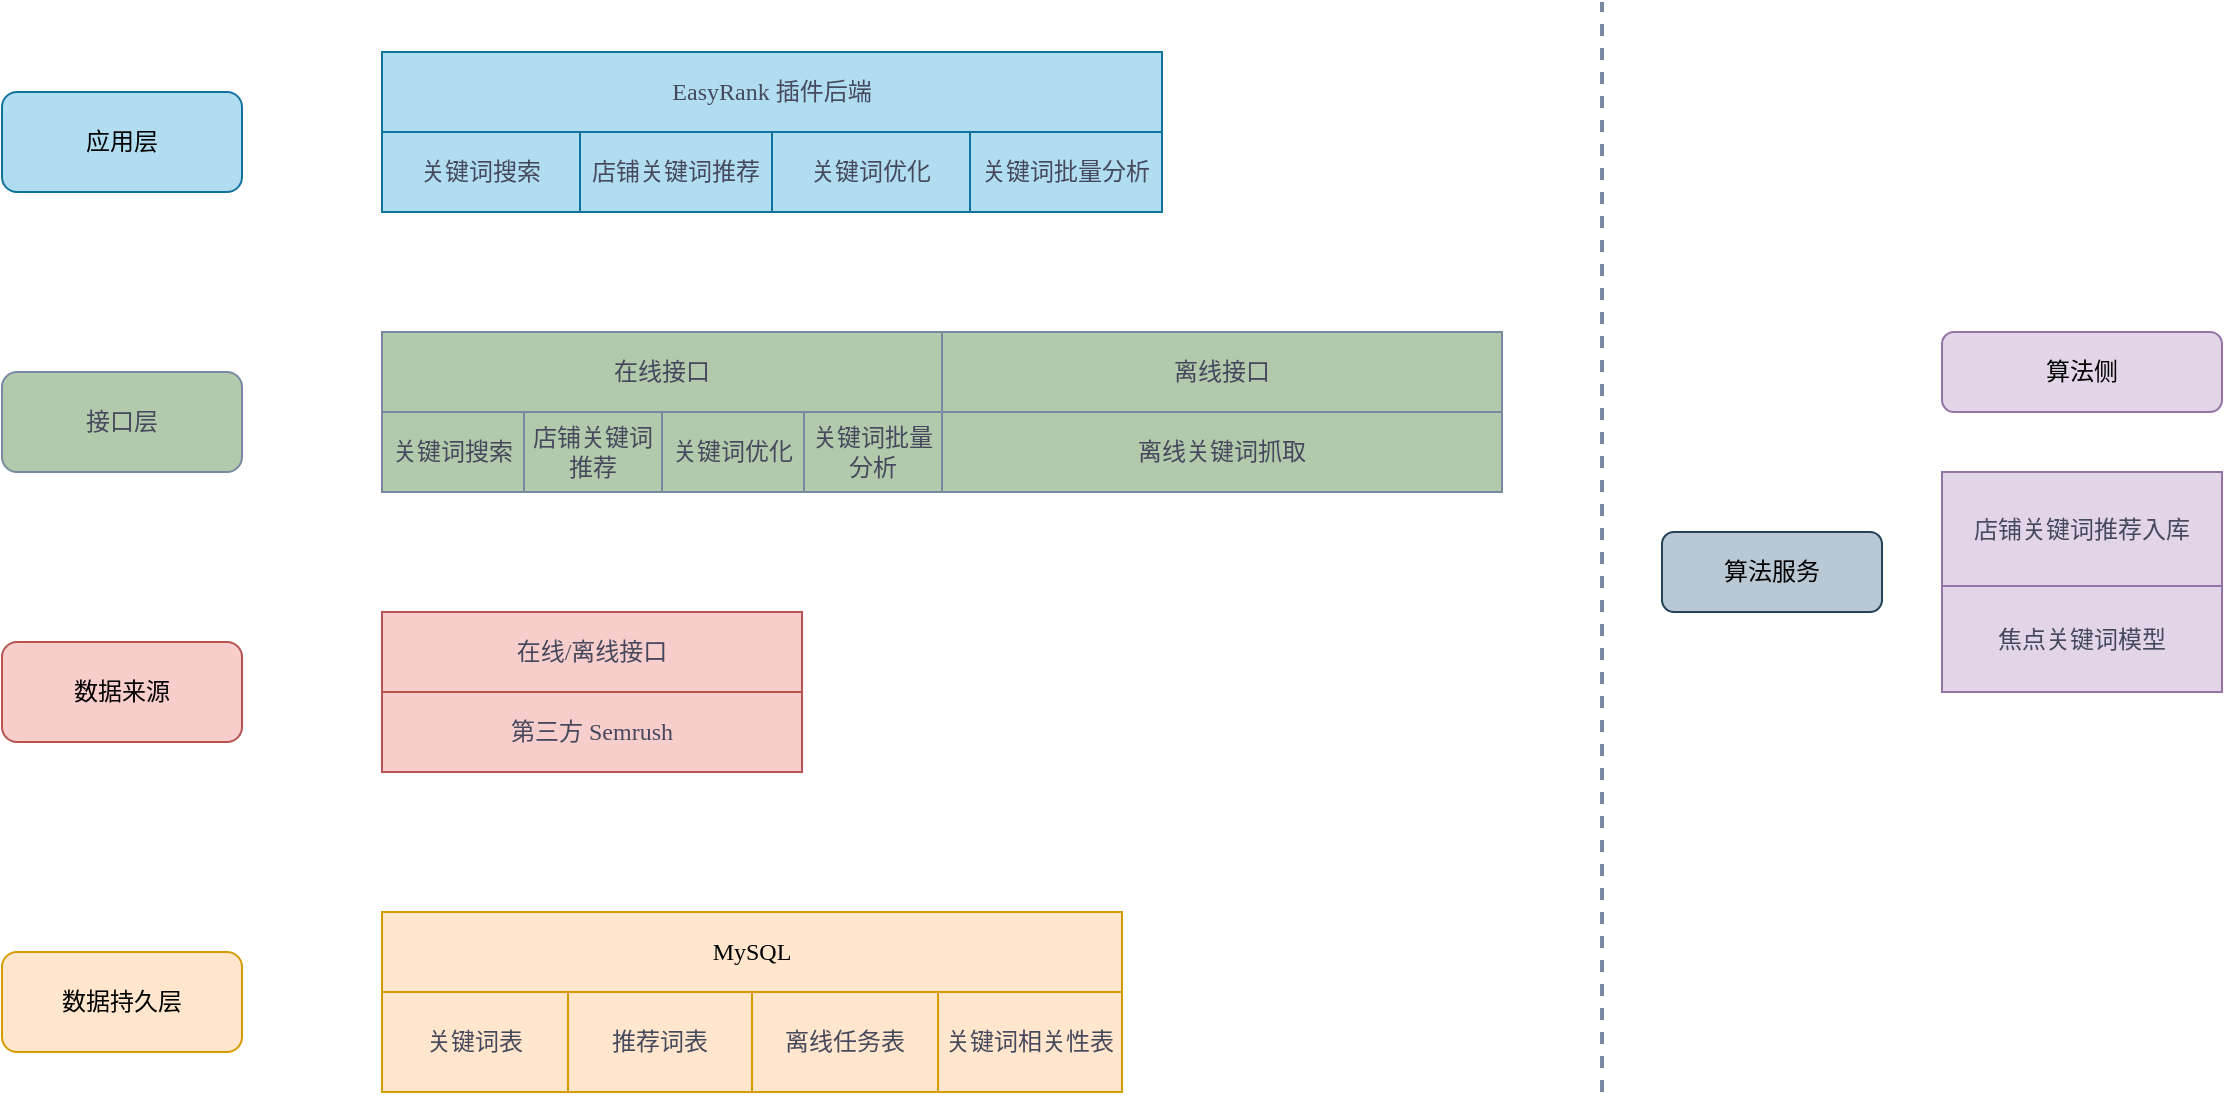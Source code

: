 <mxfile version="20.6.2" type="github">
  <diagram id="ftX5vsrwvJM81SVWKjm6" name="第 1 页">
    <mxGraphModel dx="1198" dy="1881" grid="1" gridSize="10" guides="1" tooltips="1" connect="1" arrows="1" fold="1" page="1" pageScale="1" pageWidth="827" pageHeight="1169" math="0" shadow="0">
      <root>
        <mxCell id="0" />
        <mxCell id="1" parent="0" />
        <mxCell id="Pxc17emsusxqT098yUgU-1" value="数据持久层" style="rounded=1;whiteSpace=wrap;html=1;fillColor=#ffe6cc;strokeColor=#d79b00;fontFamily=Comic Sans MS;fontSize=12;" vertex="1" parent="1">
          <mxGeometry x="70" y="410" width="120" height="50" as="geometry" />
        </mxCell>
        <mxCell id="Pxc17emsusxqT098yUgU-3" value="" style="shape=table;startSize=0;container=1;collapsible=0;childLayout=tableLayout;strokeColor=#d79b00;fillColor=#ffe6cc;comic=0;fontFamily=Comic Sans MS;fontSize=12;" vertex="1" parent="1">
          <mxGeometry x="260" y="430" width="370" height="50" as="geometry" />
        </mxCell>
        <mxCell id="Pxc17emsusxqT098yUgU-4" value="" style="shape=tableRow;horizontal=0;startSize=0;swimlaneHead=0;swimlaneBody=0;top=0;left=0;bottom=0;right=0;collapsible=0;dropTarget=0;fillColor=none;points=[[0,0.5],[1,0.5]];portConstraint=eastwest;strokeColor=#788AA3;fontColor=#46495D;fontFamily=Comic Sans MS;fontSize=12;" vertex="1" parent="Pxc17emsusxqT098yUgU-3">
          <mxGeometry width="370" height="50" as="geometry" />
        </mxCell>
        <mxCell id="Pxc17emsusxqT098yUgU-5" value="关键词表" style="shape=partialRectangle;html=1;whiteSpace=wrap;connectable=0;overflow=hidden;fillColor=none;top=0;left=0;bottom=0;right=0;pointerEvents=1;strokeColor=#788AA3;fontColor=#46495D;fontFamily=Comic Sans MS;fontSize=12;" vertex="1" parent="Pxc17emsusxqT098yUgU-4">
          <mxGeometry width="93" height="50" as="geometry">
            <mxRectangle width="93" height="50" as="alternateBounds" />
          </mxGeometry>
        </mxCell>
        <mxCell id="Pxc17emsusxqT098yUgU-6" value="推荐词表" style="shape=partialRectangle;html=1;whiteSpace=wrap;connectable=0;overflow=hidden;fillColor=none;top=0;left=0;bottom=0;right=0;pointerEvents=1;strokeColor=#788AA3;fontColor=#46495D;fontFamily=Comic Sans MS;fontSize=12;" vertex="1" parent="Pxc17emsusxqT098yUgU-4">
          <mxGeometry x="93" width="92" height="50" as="geometry">
            <mxRectangle width="92" height="50" as="alternateBounds" />
          </mxGeometry>
        </mxCell>
        <mxCell id="Pxc17emsusxqT098yUgU-7" value="离线任务表" style="shape=partialRectangle;html=1;whiteSpace=wrap;connectable=0;overflow=hidden;fillColor=none;top=0;left=0;bottom=0;right=0;pointerEvents=1;strokeColor=#788AA3;fontColor=#46495D;fontFamily=Comic Sans MS;fontSize=12;" vertex="1" parent="Pxc17emsusxqT098yUgU-4">
          <mxGeometry x="185" width="93" height="50" as="geometry">
            <mxRectangle width="93" height="50" as="alternateBounds" />
          </mxGeometry>
        </mxCell>
        <mxCell id="Pxc17emsusxqT098yUgU-8" value="关键词相关性表" style="shape=partialRectangle;html=1;whiteSpace=wrap;connectable=0;overflow=hidden;fillColor=none;top=0;left=0;bottom=0;right=0;pointerEvents=1;strokeColor=#788AA3;fontColor=#46495D;fontFamily=Comic Sans MS;fontSize=12;" vertex="1" parent="Pxc17emsusxqT098yUgU-4">
          <mxGeometry x="278" width="92" height="50" as="geometry">
            <mxRectangle width="92" height="50" as="alternateBounds" />
          </mxGeometry>
        </mxCell>
        <mxCell id="Pxc17emsusxqT098yUgU-20" value="&lt;span style=&quot;font-size: 12px;&quot;&gt;MySQL&lt;/span&gt;" style="rounded=0;whiteSpace=wrap;html=1;comic=0;strokeColor=#d79b00;fillColor=#ffe6cc;fontFamily=Comic Sans MS;fontSize=12;" vertex="1" parent="1">
          <mxGeometry x="260" y="390" width="370" height="40" as="geometry" />
        </mxCell>
        <mxCell id="Pxc17emsusxqT098yUgU-21" value="数据来源" style="rounded=1;whiteSpace=wrap;html=1;fillColor=#f8cecc;strokeColor=#b85450;fontFamily=Comic Sans MS;fontSize=12;" vertex="1" parent="1">
          <mxGeometry x="70" y="255" width="120" height="50" as="geometry" />
        </mxCell>
        <mxCell id="Pxc17emsusxqT098yUgU-24" value="" style="shape=table;startSize=0;container=1;collapsible=0;childLayout=tableLayout;comic=0;strokeColor=#b85450;fillColor=#f8cecc;fontFamily=Comic Sans MS;fontSize=12;" vertex="1" parent="1">
          <mxGeometry x="260" y="240" width="210" height="80" as="geometry" />
        </mxCell>
        <mxCell id="Pxc17emsusxqT098yUgU-25" value="" style="shape=tableRow;horizontal=0;startSize=0;swimlaneHead=0;swimlaneBody=0;top=0;left=0;bottom=0;right=0;collapsible=0;dropTarget=0;fillColor=none;points=[[0,0.5],[1,0.5]];portConstraint=eastwest;comic=0;strokeColor=#788AA3;fontColor=#46495D;fontFamily=Comic Sans MS;fontSize=12;" vertex="1" parent="Pxc17emsusxqT098yUgU-24">
          <mxGeometry width="210" height="40" as="geometry" />
        </mxCell>
        <mxCell id="Pxc17emsusxqT098yUgU-26" value="在线/离线接口" style="shape=partialRectangle;html=1;whiteSpace=wrap;connectable=0;overflow=hidden;fillColor=none;top=0;left=0;bottom=0;right=0;pointerEvents=1;comic=0;strokeColor=#788AA3;fontColor=#46495D;fontFamily=Comic Sans MS;fontSize=12;" vertex="1" parent="Pxc17emsusxqT098yUgU-25">
          <mxGeometry width="210" height="40" as="geometry">
            <mxRectangle width="210" height="40" as="alternateBounds" />
          </mxGeometry>
        </mxCell>
        <mxCell id="Pxc17emsusxqT098yUgU-27" value="" style="shape=tableRow;horizontal=0;startSize=0;swimlaneHead=0;swimlaneBody=0;top=0;left=0;bottom=0;right=0;collapsible=0;dropTarget=0;fillColor=none;points=[[0,0.5],[1,0.5]];portConstraint=eastwest;comic=0;strokeColor=#788AA3;fontColor=#46495D;fontFamily=Comic Sans MS;fontSize=12;" vertex="1" parent="Pxc17emsusxqT098yUgU-24">
          <mxGeometry y="40" width="210" height="40" as="geometry" />
        </mxCell>
        <mxCell id="Pxc17emsusxqT098yUgU-28" value="第三方 Semrush" style="shape=partialRectangle;html=1;whiteSpace=wrap;connectable=0;overflow=hidden;fillColor=none;top=0;left=0;bottom=0;right=0;pointerEvents=1;comic=0;strokeColor=#788AA3;fontColor=#46495D;fontFamily=Comic Sans MS;fontSize=12;" vertex="1" parent="Pxc17emsusxqT098yUgU-27">
          <mxGeometry width="210" height="40" as="geometry">
            <mxRectangle width="210" height="40" as="alternateBounds" />
          </mxGeometry>
        </mxCell>
        <mxCell id="Pxc17emsusxqT098yUgU-29" value="接口层" style="rounded=1;whiteSpace=wrap;html=1;fillColor=#B2C9AB;strokeColor=#788AA3;fontColor=#46495D;fontFamily=Comic Sans MS;fontSize=12;" vertex="1" parent="1">
          <mxGeometry x="70" y="120" width="120" height="50" as="geometry" />
        </mxCell>
        <mxCell id="Pxc17emsusxqT098yUgU-34" value="" style="shape=table;startSize=0;container=1;collapsible=0;childLayout=tableLayout;comic=0;strokeColor=#788AA3;fontColor=#46495D;fillColor=#B2C9AB;fontFamily=Comic Sans MS;fontSize=12;" vertex="1" parent="1">
          <mxGeometry x="260" y="100" width="560" height="40" as="geometry" />
        </mxCell>
        <mxCell id="Pxc17emsusxqT098yUgU-35" value="" style="shape=tableRow;horizontal=0;startSize=0;swimlaneHead=0;swimlaneBody=0;top=0;left=0;bottom=0;right=0;collapsible=0;dropTarget=0;fillColor=none;points=[[0,0.5],[1,0.5]];portConstraint=eastwest;comic=0;strokeColor=#788AA3;fontColor=#46495D;fontFamily=Comic Sans MS;fontSize=12;" vertex="1" parent="Pxc17emsusxqT098yUgU-34">
          <mxGeometry width="560" height="40" as="geometry" />
        </mxCell>
        <mxCell id="Pxc17emsusxqT098yUgU-36" value="在线接口" style="shape=partialRectangle;html=1;whiteSpace=wrap;connectable=0;overflow=hidden;fillColor=none;top=0;left=0;bottom=0;right=0;pointerEvents=1;comic=0;strokeColor=#788AA3;fontColor=#46495D;fontFamily=Comic Sans MS;fontSize=12;" vertex="1" parent="Pxc17emsusxqT098yUgU-35">
          <mxGeometry width="280" height="40" as="geometry">
            <mxRectangle width="280" height="40" as="alternateBounds" />
          </mxGeometry>
        </mxCell>
        <mxCell id="Pxc17emsusxqT098yUgU-37" value="离线接口" style="shape=partialRectangle;html=1;whiteSpace=wrap;connectable=0;overflow=hidden;fillColor=none;top=0;left=0;bottom=0;right=0;pointerEvents=1;comic=0;strokeColor=#788AA3;fontColor=#46495D;fontFamily=Comic Sans MS;fontSize=12;" vertex="1" parent="Pxc17emsusxqT098yUgU-35">
          <mxGeometry x="280" width="280" height="40" as="geometry">
            <mxRectangle width="280" height="40" as="alternateBounds" />
          </mxGeometry>
        </mxCell>
        <mxCell id="Pxc17emsusxqT098yUgU-38" value="" style="shape=table;startSize=0;container=1;collapsible=0;childLayout=tableLayout;comic=0;strokeColor=#788AA3;fontColor=#46495D;fillColor=#B2C9AB;fontFamily=Comic Sans MS;fontSize=12;" vertex="1" parent="1">
          <mxGeometry x="260" y="140" width="280" height="40" as="geometry" />
        </mxCell>
        <mxCell id="Pxc17emsusxqT098yUgU-39" value="" style="shape=tableRow;horizontal=0;startSize=0;swimlaneHead=0;swimlaneBody=0;top=0;left=0;bottom=0;right=0;collapsible=0;dropTarget=0;fillColor=none;points=[[0,0.5],[1,0.5]];portConstraint=eastwest;comic=0;strokeColor=#788AA3;fontColor=#46495D;fontFamily=Comic Sans MS;fontSize=12;" vertex="1" parent="Pxc17emsusxqT098yUgU-38">
          <mxGeometry width="280" height="40" as="geometry" />
        </mxCell>
        <mxCell id="Pxc17emsusxqT098yUgU-40" value="关键词搜索" style="shape=partialRectangle;html=1;whiteSpace=wrap;connectable=0;overflow=hidden;fillColor=none;top=0;left=0;bottom=0;right=0;pointerEvents=1;comic=0;strokeColor=#788AA3;fontColor=#46495D;fontFamily=Comic Sans MS;fontSize=12;" vertex="1" parent="Pxc17emsusxqT098yUgU-39">
          <mxGeometry width="71" height="40" as="geometry">
            <mxRectangle width="71" height="40" as="alternateBounds" />
          </mxGeometry>
        </mxCell>
        <mxCell id="Pxc17emsusxqT098yUgU-41" value="店铺关键词推荐" style="shape=partialRectangle;html=1;whiteSpace=wrap;connectable=0;overflow=hidden;fillColor=none;top=0;left=0;bottom=0;right=0;pointerEvents=1;comic=0;strokeColor=#788AA3;fontColor=#46495D;fontFamily=Comic Sans MS;fontSize=12;" vertex="1" parent="Pxc17emsusxqT098yUgU-39">
          <mxGeometry x="71" width="69" height="40" as="geometry">
            <mxRectangle width="69" height="40" as="alternateBounds" />
          </mxGeometry>
        </mxCell>
        <mxCell id="Pxc17emsusxqT098yUgU-42" value="关键词优化" style="shape=partialRectangle;html=1;whiteSpace=wrap;connectable=0;overflow=hidden;fillColor=none;top=0;left=0;bottom=0;right=0;pointerEvents=1;comic=0;strokeColor=#788AA3;fontColor=#46495D;fontFamily=Comic Sans MS;fontSize=12;" vertex="1" parent="Pxc17emsusxqT098yUgU-39">
          <mxGeometry x="140" width="71" height="40" as="geometry">
            <mxRectangle width="71" height="40" as="alternateBounds" />
          </mxGeometry>
        </mxCell>
        <mxCell id="Pxc17emsusxqT098yUgU-43" value="关键词批量分析" style="shape=partialRectangle;html=1;whiteSpace=wrap;connectable=0;overflow=hidden;fillColor=none;top=0;left=0;bottom=0;right=0;pointerEvents=1;comic=0;strokeColor=#788AA3;fontColor=#46495D;fontFamily=Comic Sans MS;fontSize=12;" vertex="1" parent="Pxc17emsusxqT098yUgU-39">
          <mxGeometry x="211" width="69" height="40" as="geometry">
            <mxRectangle width="69" height="40" as="alternateBounds" />
          </mxGeometry>
        </mxCell>
        <mxCell id="Pxc17emsusxqT098yUgU-44" value="" style="shape=table;startSize=0;container=1;collapsible=0;childLayout=tableLayout;comic=0;strokeColor=#788AA3;fontColor=#46495D;fillColor=#B2C9AB;fontFamily=Comic Sans MS;fontSize=12;" vertex="1" parent="1">
          <mxGeometry x="540" y="140" width="280" height="40" as="geometry" />
        </mxCell>
        <mxCell id="Pxc17emsusxqT098yUgU-45" value="" style="shape=tableRow;horizontal=0;startSize=0;swimlaneHead=0;swimlaneBody=0;top=0;left=0;bottom=0;right=0;collapsible=0;dropTarget=0;fillColor=none;points=[[0,0.5],[1,0.5]];portConstraint=eastwest;comic=0;strokeColor=#788AA3;fontColor=#46495D;fontFamily=Comic Sans MS;fontSize=12;" vertex="1" parent="Pxc17emsusxqT098yUgU-44">
          <mxGeometry width="280" height="40" as="geometry" />
        </mxCell>
        <mxCell id="Pxc17emsusxqT098yUgU-46" value="离线关键词抓取" style="shape=partialRectangle;html=1;whiteSpace=wrap;connectable=0;overflow=hidden;fillColor=none;top=0;left=0;bottom=0;right=0;pointerEvents=1;comic=0;strokeColor=#788AA3;fontColor=#46495D;fontFamily=Comic Sans MS;fontSize=12;" vertex="1" parent="Pxc17emsusxqT098yUgU-45">
          <mxGeometry width="280" height="40" as="geometry">
            <mxRectangle width="280" height="40" as="alternateBounds" />
          </mxGeometry>
        </mxCell>
        <mxCell id="Pxc17emsusxqT098yUgU-47" value="应用层" style="rounded=1;whiteSpace=wrap;html=1;fillColor=#b1ddf0;strokeColor=#10739e;fontFamily=Comic Sans MS;fontSize=12;" vertex="1" parent="1">
          <mxGeometry x="70" y="-20" width="120" height="50" as="geometry" />
        </mxCell>
        <mxCell id="Pxc17emsusxqT098yUgU-48" value="" style="shape=table;startSize=0;container=1;collapsible=0;childLayout=tableLayout;comic=0;strokeColor=#10739e;fillColor=#b1ddf0;fontFamily=Comic Sans MS;fontSize=12;" vertex="1" parent="1">
          <mxGeometry x="260" y="-40" width="390" height="40" as="geometry" />
        </mxCell>
        <mxCell id="Pxc17emsusxqT098yUgU-49" value="" style="shape=tableRow;horizontal=0;startSize=0;swimlaneHead=0;swimlaneBody=0;top=0;left=0;bottom=0;right=0;collapsible=0;dropTarget=0;fillColor=none;points=[[0,0.5],[1,0.5]];portConstraint=eastwest;comic=0;strokeColor=#788AA3;fontColor=#46495D;fontFamily=Comic Sans MS;fontSize=12;" vertex="1" parent="Pxc17emsusxqT098yUgU-48">
          <mxGeometry width="390" height="40" as="geometry" />
        </mxCell>
        <mxCell id="Pxc17emsusxqT098yUgU-50" value="EasyRank 插件后端" style="shape=partialRectangle;html=1;whiteSpace=wrap;connectable=0;overflow=hidden;fillColor=none;top=0;left=0;bottom=0;right=0;pointerEvents=1;comic=0;strokeColor=#788AA3;fontColor=#46495D;fontFamily=Comic Sans MS;fontSize=12;" vertex="1" parent="Pxc17emsusxqT098yUgU-49">
          <mxGeometry width="390" height="40" as="geometry">
            <mxRectangle width="390" height="40" as="alternateBounds" />
          </mxGeometry>
        </mxCell>
        <mxCell id="Pxc17emsusxqT098yUgU-51" value="" style="shape=table;startSize=0;container=1;collapsible=0;childLayout=tableLayout;comic=0;strokeColor=#10739e;fillColor=#b1ddf0;fontFamily=Comic Sans MS;fontSize=12;" vertex="1" parent="1">
          <mxGeometry x="260" width="390" height="40" as="geometry" />
        </mxCell>
        <mxCell id="Pxc17emsusxqT098yUgU-52" value="" style="shape=tableRow;horizontal=0;startSize=0;swimlaneHead=0;swimlaneBody=0;top=0;left=0;bottom=0;right=0;collapsible=0;dropTarget=0;fillColor=none;points=[[0,0.5],[1,0.5]];portConstraint=eastwest;comic=0;strokeColor=#788AA3;fontColor=#46495D;fontFamily=Comic Sans MS;fontSize=12;" vertex="1" parent="Pxc17emsusxqT098yUgU-51">
          <mxGeometry width="390" height="40" as="geometry" />
        </mxCell>
        <mxCell id="Pxc17emsusxqT098yUgU-53" value="关键词搜索" style="shape=partialRectangle;html=1;whiteSpace=wrap;connectable=0;overflow=hidden;fillColor=none;top=0;left=0;bottom=0;right=0;pointerEvents=1;comic=0;strokeColor=#788AA3;fontColor=#46495D;fontFamily=Comic Sans MS;fontSize=12;" vertex="1" parent="Pxc17emsusxqT098yUgU-52">
          <mxGeometry width="99" height="40" as="geometry">
            <mxRectangle width="99" height="40" as="alternateBounds" />
          </mxGeometry>
        </mxCell>
        <mxCell id="Pxc17emsusxqT098yUgU-54" value="店铺关键词推荐" style="shape=partialRectangle;html=1;whiteSpace=wrap;connectable=0;overflow=hidden;fillColor=none;top=0;left=0;bottom=0;right=0;pointerEvents=1;comic=0;strokeColor=#788AA3;fontColor=#46495D;fontFamily=Comic Sans MS;fontSize=12;" vertex="1" parent="Pxc17emsusxqT098yUgU-52">
          <mxGeometry x="99" width="96" height="40" as="geometry">
            <mxRectangle width="96" height="40" as="alternateBounds" />
          </mxGeometry>
        </mxCell>
        <mxCell id="Pxc17emsusxqT098yUgU-55" value="关键词优化" style="shape=partialRectangle;html=1;whiteSpace=wrap;connectable=0;overflow=hidden;fillColor=none;top=0;left=0;bottom=0;right=0;pointerEvents=1;comic=0;strokeColor=#788AA3;fontColor=#46495D;fontFamily=Comic Sans MS;fontSize=12;" vertex="1" parent="Pxc17emsusxqT098yUgU-52">
          <mxGeometry x="195" width="99" height="40" as="geometry">
            <mxRectangle width="99" height="40" as="alternateBounds" />
          </mxGeometry>
        </mxCell>
        <mxCell id="Pxc17emsusxqT098yUgU-56" value="关键词批量分析" style="shape=partialRectangle;html=1;whiteSpace=wrap;connectable=0;overflow=hidden;fillColor=none;top=0;left=0;bottom=0;right=0;pointerEvents=1;comic=0;strokeColor=#788AA3;fontColor=#46495D;fontFamily=Comic Sans MS;fontSize=12;" vertex="1" parent="Pxc17emsusxqT098yUgU-52">
          <mxGeometry x="294" width="96" height="40" as="geometry">
            <mxRectangle width="96" height="40" as="alternateBounds" />
          </mxGeometry>
        </mxCell>
        <mxCell id="Pxc17emsusxqT098yUgU-57" value="算法侧" style="rounded=1;whiteSpace=wrap;html=1;comic=0;strokeColor=#9673a6;fillColor=#e1d5e7;fontFamily=Comic Sans MS;fontSize=12;" vertex="1" parent="1">
          <mxGeometry x="1040" y="100" width="140" height="40" as="geometry" />
        </mxCell>
        <mxCell id="Pxc17emsusxqT098yUgU-58" value="" style="shape=table;startSize=0;container=1;collapsible=0;childLayout=tableLayout;comic=0;strokeColor=#9673a6;fillColor=#e1d5e7;fontFamily=Comic Sans MS;fontSize=12;" vertex="1" parent="1">
          <mxGeometry x="1040" y="170" width="140" height="110" as="geometry" />
        </mxCell>
        <mxCell id="Pxc17emsusxqT098yUgU-59" value="" style="shape=tableRow;horizontal=0;startSize=0;swimlaneHead=0;swimlaneBody=0;top=0;left=0;bottom=0;right=0;collapsible=0;dropTarget=0;fillColor=none;points=[[0,0.5],[1,0.5]];portConstraint=eastwest;comic=0;strokeColor=#788AA3;fontColor=#46495D;fontFamily=Comic Sans MS;fontSize=12;" vertex="1" parent="Pxc17emsusxqT098yUgU-58">
          <mxGeometry width="140" height="57" as="geometry" />
        </mxCell>
        <mxCell id="Pxc17emsusxqT098yUgU-60" value="店铺关键词推荐入库" style="shape=partialRectangle;html=1;whiteSpace=wrap;connectable=0;overflow=hidden;fillColor=none;top=0;left=0;bottom=0;right=0;pointerEvents=1;comic=0;strokeColor=#788AA3;fontColor=#46495D;fontFamily=Comic Sans MS;fontSize=12;" vertex="1" parent="Pxc17emsusxqT098yUgU-59">
          <mxGeometry width="140" height="57" as="geometry">
            <mxRectangle width="140" height="57" as="alternateBounds" />
          </mxGeometry>
        </mxCell>
        <mxCell id="Pxc17emsusxqT098yUgU-61" value="" style="shape=tableRow;horizontal=0;startSize=0;swimlaneHead=0;swimlaneBody=0;top=0;left=0;bottom=0;right=0;collapsible=0;dropTarget=0;fillColor=none;points=[[0,0.5],[1,0.5]];portConstraint=eastwest;comic=0;strokeColor=#788AA3;fontColor=#46495D;fontFamily=Comic Sans MS;fontSize=12;" vertex="1" parent="Pxc17emsusxqT098yUgU-58">
          <mxGeometry y="57" width="140" height="53" as="geometry" />
        </mxCell>
        <mxCell id="Pxc17emsusxqT098yUgU-62" value="焦点关键词模型" style="shape=partialRectangle;html=1;whiteSpace=wrap;connectable=0;overflow=hidden;fillColor=none;top=0;left=0;bottom=0;right=0;pointerEvents=1;comic=0;strokeColor=#788AA3;fontColor=#46495D;fontFamily=Comic Sans MS;fontSize=12;" vertex="1" parent="Pxc17emsusxqT098yUgU-61">
          <mxGeometry width="140" height="53" as="geometry">
            <mxRectangle width="140" height="53" as="alternateBounds" />
          </mxGeometry>
        </mxCell>
        <mxCell id="Pxc17emsusxqT098yUgU-69" value="算法服务" style="rounded=1;whiteSpace=wrap;html=1;comic=0;strokeColor=#23445d;fillColor=#bac8d3;fontFamily=Comic Sans MS;fontSize=12;" vertex="1" parent="1">
          <mxGeometry x="900" y="200" width="110" height="40" as="geometry" />
        </mxCell>
        <mxCell id="Pxc17emsusxqT098yUgU-70" value="" style="endArrow=none;html=1;strokeWidth=2;rounded=0;strokeColor=#788AA3;fontColor=#46495D;fillColor=#B2C9AB;dashed=1;fontFamily=Comic Sans MS;fontSize=12;" edge="1" parent="1">
          <mxGeometry width="50" height="50" relative="1" as="geometry">
            <mxPoint x="870" y="480" as="sourcePoint" />
            <mxPoint x="870" y="-65" as="targetPoint" />
          </mxGeometry>
        </mxCell>
      </root>
    </mxGraphModel>
  </diagram>
</mxfile>
